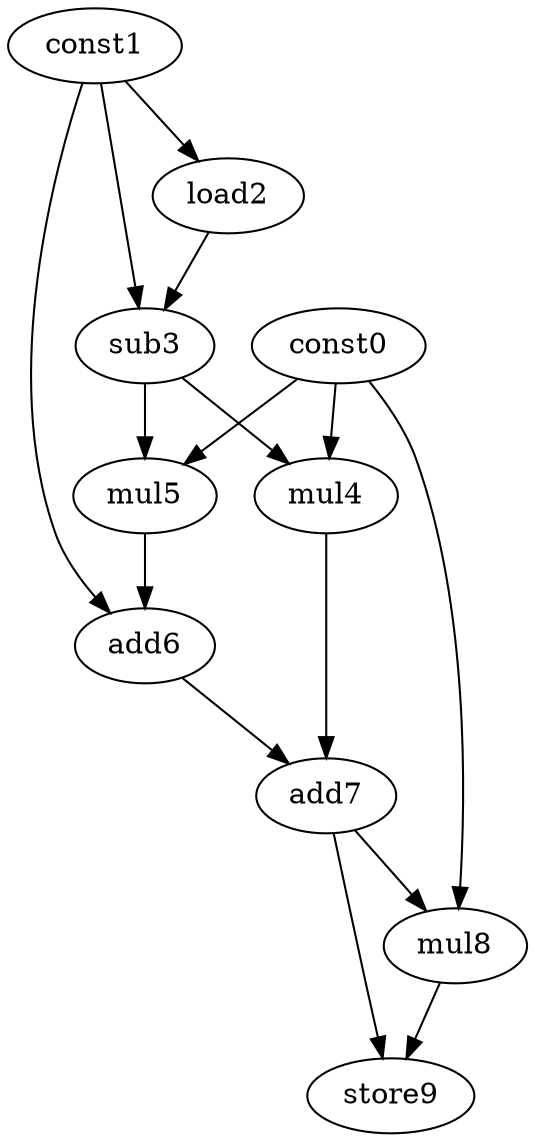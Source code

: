 digraph G { 
const0[opcode=const]; 
const1[opcode=const]; 
load2[opcode=load]; 
sub3[opcode=sub]; 
mul4[opcode=mul]; 
mul5[opcode=mul]; 
add6[opcode=add]; 
add7[opcode=add]; 
mul8[opcode=mul]; 
store9[opcode=store]; 
const1->load2[operand=0];
const1->sub3[operand=0];
load2->sub3[operand=1];
const0->mul4[operand=0];
sub3->mul4[operand=1];
const0->mul5[operand=0];
sub3->mul5[operand=1];
const1->add6[operand=0];
mul5->add6[operand=1];
mul4->add7[operand=0];
add6->add7[operand=1];
add7->mul8[operand=0];
const0->mul8[operand=1];
add7->store9[operand=0];
mul8->store9[operand=1];
}
